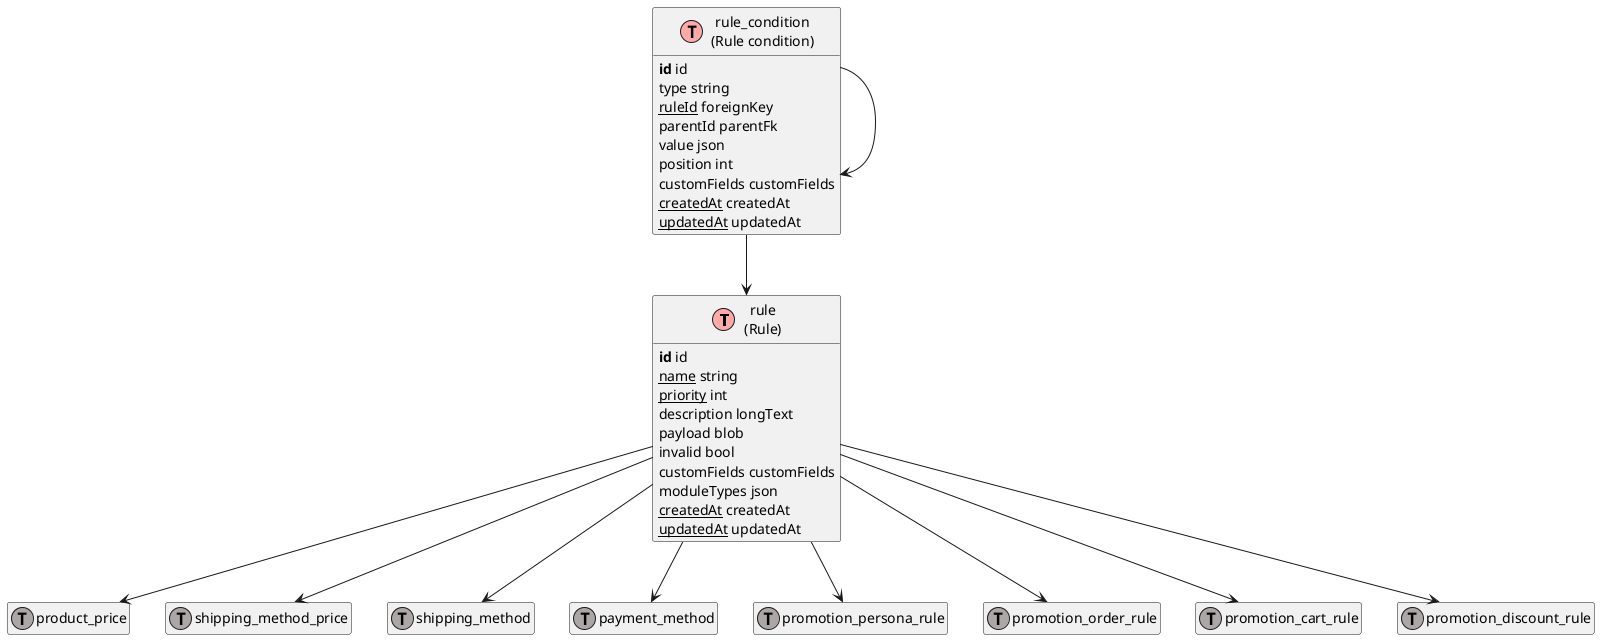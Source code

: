 @startuml
' uncomment the line below if you're using computer with a retina display
' skinparam dpi 300
!define Table(name,desc) class name as "desc" << (T,#FFAAAA) >>
!define ForeignTable(name,desc) class name as "desc" << (T,#ada6a6) >>
!define TranslationTable(name,desc) class name as "desc" << (I,#4286f4) >>
' we use bold for primary key
' green color for unique
' and underscore for not_null
!define primary_key(x) <b>x</b>
!define unique(x) <color:green>x</color>
!define not_null(x) <u>x</u>
' other tags available:
' <i></i>
' <back:COLOR></color>, where color is a color name or html color code
' (#FFAACC)
' see: http://plantuml.com/classes.html#More
hide methods
hide stereotypes
hide empty members
skinparam backgroundColor #FFFFFF

' entities

Table(ShopwareCoreContentRuleRuleDefinition, "rule\n(Rule)") {
   primary_key(id) id
   not_null(name) string
   not_null(priority) int
   description longText
   payload blob
   invalid bool
   customFields customFields
   moduleTypes json
   not_null(createdAt) createdAt
   not_null(updatedAt) updatedAt
}
Table(ShopwareCoreContentRuleAggregateRuleConditionRuleConditionDefinition, "rule_condition\n(Rule condition)") {
   primary_key(id) id
   type string
   not_null(ruleId) foreignKey
   parentId parentFk
   value json
   position int
   customFields customFields
   not_null(createdAt) createdAt
   not_null(updatedAt) updatedAt
}
ForeignTable(ShopwareCoreContentProductAggregateProductPriceProductPriceDefinition, "product_price") {
}
ForeignTable(ShopwareCoreCheckoutShippingAggregateShippingMethodPriceShippingMethodPriceDefinition, "shipping_method_price") {
}
ForeignTable(ShopwareCoreCheckoutShippingShippingMethodDefinition, "shipping_method") {
}
ForeignTable(ShopwareCoreCheckoutPaymentPaymentMethodDefinition, "payment_method") {
}
ForeignTable(ShopwareCoreCheckoutPromotionAggregatePromotionPersonaRulePromotionPersonaRuleDefinition, "promotion_persona_rule") {
}
ForeignTable(ShopwareCoreCheckoutPromotionAggregatePromotionOrderRulePromotionOrderRuleDefinition, "promotion_order_rule") {
}
ForeignTable(ShopwareCoreCheckoutPromotionAggregatePromotionCartRulePromotionCartRuleDefinition, "promotion_cart_rule") {
}
ForeignTable(ShopwareCoreCheckoutPromotionAggregatePromotionDiscountRulePromotionDiscountRuleDefinition, "promotion_discount_rule") {
}

' relationshipd

ShopwareCoreContentRuleAggregateRuleConditionRuleConditionDefinition --> ShopwareCoreContentRuleRuleDefinition
ShopwareCoreContentRuleRuleDefinition --> ShopwareCoreContentProductAggregateProductPriceProductPriceDefinition
ShopwareCoreContentRuleRuleDefinition --> ShopwareCoreCheckoutShippingAggregateShippingMethodPriceShippingMethodPriceDefinition
ShopwareCoreContentRuleRuleDefinition --> ShopwareCoreCheckoutShippingShippingMethodDefinition
ShopwareCoreContentRuleRuleDefinition --> ShopwareCoreCheckoutPaymentPaymentMethodDefinition
ShopwareCoreContentRuleRuleDefinition --> ShopwareCoreCheckoutPromotionAggregatePromotionPersonaRulePromotionPersonaRuleDefinition
ShopwareCoreContentRuleRuleDefinition --> ShopwareCoreCheckoutPromotionAggregatePromotionOrderRulePromotionOrderRuleDefinition
ShopwareCoreContentRuleRuleDefinition --> ShopwareCoreCheckoutPromotionAggregatePromotionCartRulePromotionCartRuleDefinition
ShopwareCoreContentRuleRuleDefinition --> ShopwareCoreCheckoutPromotionAggregatePromotionDiscountRulePromotionDiscountRuleDefinition
ShopwareCoreContentRuleAggregateRuleConditionRuleConditionDefinition --> ShopwareCoreContentRuleAggregateRuleConditionRuleConditionDefinition
@enduml
